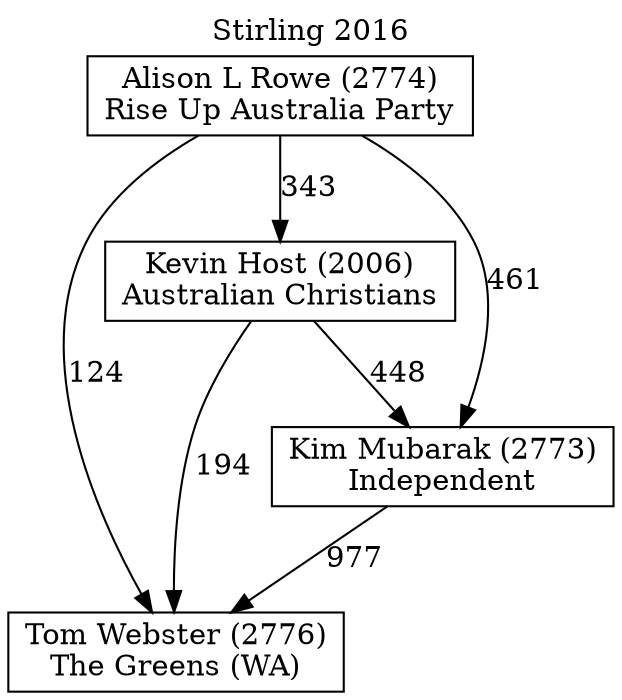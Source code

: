 // House preference flow
digraph "Tom Webster (2776)_Stirling_2016" {
	graph [label="Stirling 2016" labelloc=t mclimit=10]
	node [shape=box]
	"Alison L Rowe (2774)" [label="Alison L Rowe (2774)
Rise Up Australia Party"]
	"Kevin Host (2006)" [label="Kevin Host (2006)
Australian Christians"]
	"Tom Webster (2776)" [label="Tom Webster (2776)
The Greens (WA)"]
	"Kim Mubarak (2773)" [label="Kim Mubarak (2773)
Independent"]
	"Kevin Host (2006)" -> "Kim Mubarak (2773)" [label=448]
	"Alison L Rowe (2774)" -> "Kevin Host (2006)" [label=343]
	"Kim Mubarak (2773)" -> "Tom Webster (2776)" [label=977]
	"Kevin Host (2006)" -> "Tom Webster (2776)" [label=194]
	"Alison L Rowe (2774)" -> "Kim Mubarak (2773)" [label=461]
	"Alison L Rowe (2774)" -> "Tom Webster (2776)" [label=124]
}
